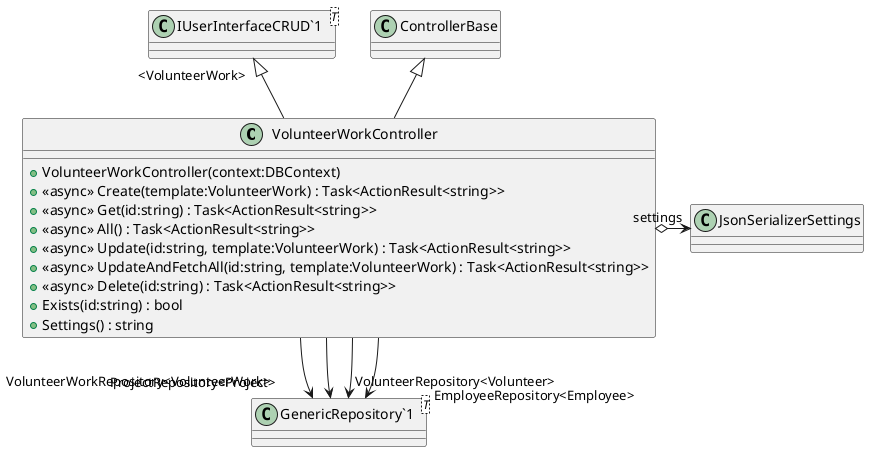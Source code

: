 @startuml
class VolunteerWorkController {
    + VolunteerWorkController(context:DBContext)
    + <<async>> Create(template:VolunteerWork) : Task<ActionResult<string>>
    + <<async>> Get(id:string) : Task<ActionResult<string>>
    + <<async>> All() : Task<ActionResult<string>>
    + <<async>> Update(id:string, template:VolunteerWork) : Task<ActionResult<string>>
    + <<async>> UpdateAndFetchAll(id:string, template:VolunteerWork) : Task<ActionResult<string>>
    + <<async>> Delete(id:string) : Task<ActionResult<string>>
    + Exists(id:string) : bool
    + Settings() : string
}
class "IUserInterfaceCRUD`1"<T> {
}
class "GenericRepository`1"<T> {
}
ControllerBase <|-- VolunteerWorkController
"IUserInterfaceCRUD`1" "<VolunteerWork>" <|-- VolunteerWorkController
VolunteerWorkController --> "VolunteerWorkRepository<VolunteerWork>" "GenericRepository`1"
VolunteerWorkController --> "VolunteerRepository<Volunteer>" "GenericRepository`1"
VolunteerWorkController --> "EmployeeRepository<Employee>" "GenericRepository`1"
VolunteerWorkController --> "ProjectRepository<Project>" "GenericRepository`1"
VolunteerWorkController o-> "settings" JsonSerializerSettings
@enduml
